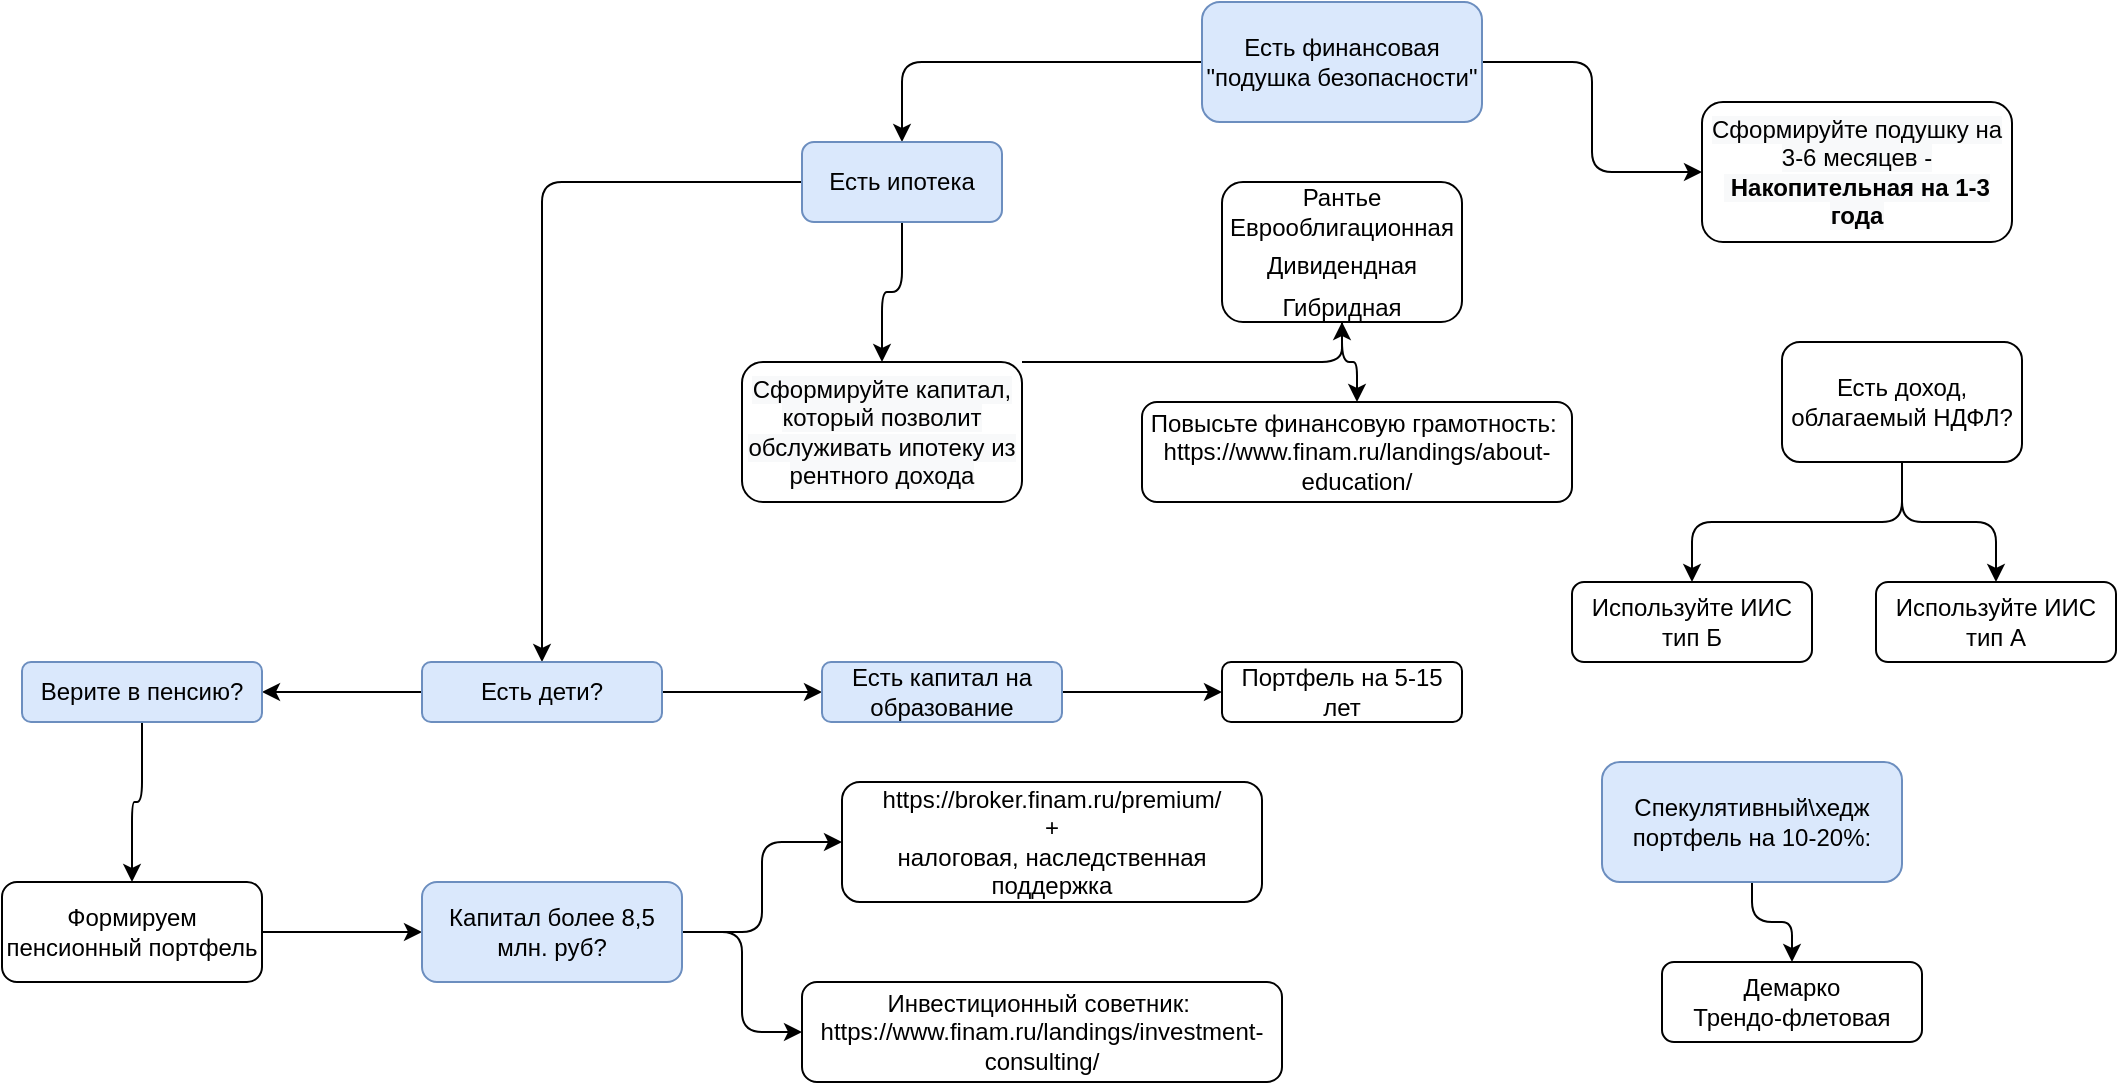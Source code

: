 <mxfile version="14.2.9" type="github">
  <diagram id="C5RBs43oDa-KdzZeNtuy" name="Page-1">
    <mxGraphModel dx="2249" dy="715" grid="1" gridSize="10" guides="1" tooltips="1" connect="1" arrows="1" fold="1" page="1" pageScale="1" pageWidth="827" pageHeight="1169" math="0" shadow="0">
      <root>
        <mxCell id="WIyWlLk6GJQsqaUBKTNV-0" />
        <mxCell id="WIyWlLk6GJQsqaUBKTNV-1" parent="WIyWlLk6GJQsqaUBKTNV-0" />
        <mxCell id="j4OwykT1YIiqYT3F0PSi-14" value="" style="edgeStyle=orthogonalEdgeStyle;curved=0;rounded=1;sketch=0;orthogonalLoop=1;jettySize=auto;html=1;" edge="1" parent="WIyWlLk6GJQsqaUBKTNV-1" source="WIyWlLk6GJQsqaUBKTNV-3" target="j4OwykT1YIiqYT3F0PSi-13">
          <mxGeometry relative="1" as="geometry" />
        </mxCell>
        <mxCell id="j4OwykT1YIiqYT3F0PSi-21" value="" style="edgeStyle=orthogonalEdgeStyle;curved=0;rounded=1;sketch=0;orthogonalLoop=1;jettySize=auto;html=1;" edge="1" parent="WIyWlLk6GJQsqaUBKTNV-1" source="WIyWlLk6GJQsqaUBKTNV-3" target="j4OwykT1YIiqYT3F0PSi-20">
          <mxGeometry relative="1" as="geometry" />
        </mxCell>
        <mxCell id="WIyWlLk6GJQsqaUBKTNV-3" value="&lt;font style=&quot;font-size: 12px&quot;&gt;Есть финансовая &quot;подушка безопасности&quot;&lt;/font&gt;" style="rounded=1;whiteSpace=wrap;html=1;fontSize=12;glass=0;strokeWidth=1;shadow=0;fillColor=#dae8fc;strokeColor=#6c8ebf;" parent="WIyWlLk6GJQsqaUBKTNV-1" vertex="1">
          <mxGeometry x="370" y="10" width="140" height="60" as="geometry" />
        </mxCell>
        <mxCell id="j4OwykT1YIiqYT3F0PSi-12" value="" style="edgeStyle=orthogonalEdgeStyle;curved=0;rounded=1;sketch=0;orthogonalLoop=1;jettySize=auto;html=1;" edge="1" parent="WIyWlLk6GJQsqaUBKTNV-1" source="j4OwykT1YIiqYT3F0PSi-10" target="j4OwykT1YIiqYT3F0PSi-11">
          <mxGeometry relative="1" as="geometry" />
        </mxCell>
        <mxCell id="j4OwykT1YIiqYT3F0PSi-18" value="" style="edgeStyle=orthogonalEdgeStyle;curved=0;rounded=1;sketch=0;orthogonalLoop=1;jettySize=auto;html=1;" edge="1" parent="WIyWlLk6GJQsqaUBKTNV-1" source="j4OwykT1YIiqYT3F0PSi-10" target="j4OwykT1YIiqYT3F0PSi-17">
          <mxGeometry relative="1" as="geometry" />
        </mxCell>
        <mxCell id="j4OwykT1YIiqYT3F0PSi-10" value="&lt;font style=&quot;font-size: 12px&quot;&gt;Есть доход, облагаемый НДФЛ?&lt;/font&gt;" style="rounded=1;whiteSpace=wrap;html=1;fontSize=12;glass=0;strokeWidth=1;shadow=0;" vertex="1" parent="WIyWlLk6GJQsqaUBKTNV-1">
          <mxGeometry x="660" y="180" width="120" height="60" as="geometry" />
        </mxCell>
        <mxCell id="j4OwykT1YIiqYT3F0PSi-11" value="&lt;font style=&quot;font-size: 12px&quot;&gt;Используйте ИИС тип А&lt;/font&gt;" style="rounded=1;whiteSpace=wrap;html=1;fontSize=12;glass=0;strokeWidth=1;shadow=0;" vertex="1" parent="WIyWlLk6GJQsqaUBKTNV-1">
          <mxGeometry x="707" y="300" width="120" height="40" as="geometry" />
        </mxCell>
        <mxCell id="j4OwykT1YIiqYT3F0PSi-13" value="&lt;font style=&quot;font-size: 12px&quot;&gt;&lt;span style=&quot;color: rgb(0 , 0 , 0) ; font-family: &amp;#34;helvetica&amp;#34; ; font-style: normal ; font-weight: 400 ; letter-spacing: normal ; text-align: center ; text-indent: 0px ; text-transform: none ; word-spacing: 0px ; background-color: rgb(248 , 249 , 250) ; display: inline ; float: none&quot;&gt;Сформируйте подушку на 3-6 месяцев -&lt;span&gt;&amp;nbsp;&lt;/span&gt;&lt;/span&gt;&lt;b style=&quot;color: rgb(0 , 0 , 0) ; font-family: &amp;#34;helvetica&amp;#34; ; font-style: normal ; letter-spacing: normal ; text-align: center ; text-indent: 0px ; text-transform: none ; word-spacing: 0px ; background-color: rgb(248 , 249 , 250)&quot;&gt;Накопительная на 1-3 года&lt;/b&gt;&lt;br&gt;&lt;/font&gt;" style="whiteSpace=wrap;html=1;rounded=1;shadow=0;strokeWidth=1;glass=0;" vertex="1" parent="WIyWlLk6GJQsqaUBKTNV-1">
          <mxGeometry x="620" y="60" width="155" height="70" as="geometry" />
        </mxCell>
        <mxCell id="j4OwykT1YIiqYT3F0PSi-17" value="&lt;font style=&quot;font-size: 12px&quot;&gt;Используйте ИИС тип Б&lt;/font&gt;" style="rounded=1;whiteSpace=wrap;html=1;fontSize=12;glass=0;strokeWidth=1;shadow=0;" vertex="1" parent="WIyWlLk6GJQsqaUBKTNV-1">
          <mxGeometry x="555" y="300" width="120" height="40" as="geometry" />
        </mxCell>
        <mxCell id="j4OwykT1YIiqYT3F0PSi-19" value="&lt;span style=&quot;font-size: 26px&quot;&gt;&lt;br&gt;&lt;/span&gt;" style="edgeLabel;html=1;align=center;verticalAlign=middle;resizable=0;points=[];" vertex="1" connectable="0" parent="WIyWlLk6GJQsqaUBKTNV-1">
          <mxGeometry x="270" y="30" as="geometry">
            <mxPoint x="38" y="166" as="offset" />
          </mxGeometry>
        </mxCell>
        <mxCell id="j4OwykT1YIiqYT3F0PSi-33" value="" style="edgeStyle=orthogonalEdgeStyle;curved=0;rounded=1;sketch=0;orthogonalLoop=1;jettySize=auto;html=1;" edge="1" parent="WIyWlLk6GJQsqaUBKTNV-1" source="j4OwykT1YIiqYT3F0PSi-20" target="j4OwykT1YIiqYT3F0PSi-32">
          <mxGeometry relative="1" as="geometry" />
        </mxCell>
        <mxCell id="j4OwykT1YIiqYT3F0PSi-40" value="" style="edgeStyle=orthogonalEdgeStyle;curved=0;rounded=1;sketch=0;orthogonalLoop=1;jettySize=auto;html=1;" edge="1" parent="WIyWlLk6GJQsqaUBKTNV-1" source="j4OwykT1YIiqYT3F0PSi-20" target="j4OwykT1YIiqYT3F0PSi-39">
          <mxGeometry relative="1" as="geometry" />
        </mxCell>
        <mxCell id="j4OwykT1YIiqYT3F0PSi-20" value="&lt;font style=&quot;font-size: 12px&quot;&gt;Есть ипотека&lt;/font&gt;" style="rounded=1;whiteSpace=wrap;html=1;fontSize=12;glass=0;strokeWidth=1;shadow=0;fillColor=#dae8fc;strokeColor=#6c8ebf;" vertex="1" parent="WIyWlLk6GJQsqaUBKTNV-1">
          <mxGeometry x="170" y="80" width="100" height="40" as="geometry" />
        </mxCell>
        <mxCell id="j4OwykT1YIiqYT3F0PSi-28" value="Повысьте финансовую грамотность:&amp;nbsp;&lt;br&gt;https://www.finam.ru/landings/about-education/" style="whiteSpace=wrap;html=1;rounded=1;shadow=0;strokeWidth=1;glass=0;" vertex="1" parent="WIyWlLk6GJQsqaUBKTNV-1">
          <mxGeometry x="340" y="210" width="215" height="50" as="geometry" />
        </mxCell>
        <mxCell id="j4OwykT1YIiqYT3F0PSi-35" value="" style="edgeStyle=orthogonalEdgeStyle;curved=0;rounded=1;sketch=0;orthogonalLoop=1;jettySize=auto;html=1;" edge="1" parent="WIyWlLk6GJQsqaUBKTNV-1" source="j4OwykT1YIiqYT3F0PSi-30" target="j4OwykT1YIiqYT3F0PSi-28">
          <mxGeometry relative="1" as="geometry" />
        </mxCell>
        <mxCell id="j4OwykT1YIiqYT3F0PSi-30" value="&lt;font&gt;Рантье&lt;br&gt;Еврооблигационная&lt;br&gt;&lt;/font&gt;&lt;h2 class=&quot;b-main-title float_left&quot; style=&quot;outline: none ; margin: 0px ; padding: 0px 0px 4px ; font-weight: normal ; font-stretch: normal ; line-height: 1.2 ; font-family: &amp;#34;arial&amp;#34; , sans-serif ; background-color: rgb(255 , 255 , 255)&quot;&gt;&lt;span style=&quot;font-size: 12px&quot;&gt;Дивидендная&lt;/span&gt;&lt;/h2&gt;&lt;div&gt;Гибридная&lt;/div&gt;" style="whiteSpace=wrap;html=1;rounded=1;shadow=0;strokeWidth=1;glass=0;" vertex="1" parent="WIyWlLk6GJQsqaUBKTNV-1">
          <mxGeometry x="380" y="100" width="120" height="70" as="geometry" />
        </mxCell>
        <mxCell id="j4OwykT1YIiqYT3F0PSi-34" value="" style="edgeStyle=orthogonalEdgeStyle;curved=0;rounded=1;sketch=0;orthogonalLoop=1;jettySize=auto;html=1;" edge="1" parent="WIyWlLk6GJQsqaUBKTNV-1" source="j4OwykT1YIiqYT3F0PSi-32" target="j4OwykT1YIiqYT3F0PSi-30">
          <mxGeometry relative="1" as="geometry">
            <Array as="points">
              <mxPoint x="440" y="190" />
            </Array>
          </mxGeometry>
        </mxCell>
        <mxCell id="j4OwykT1YIiqYT3F0PSi-32" value="&#xa;&#xa;&lt;span style=&quot;color: rgb(0, 0, 0); font-family: helvetica; font-size: 12px; font-style: normal; font-weight: 400; letter-spacing: normal; text-align: center; text-indent: 0px; text-transform: none; word-spacing: 0px; background-color: rgb(248, 249, 250); display: inline; float: none;&quot;&gt;Сформируйте капитал, который позволит обслуживать ипотеку из рентного дохода&lt;/span&gt;&#xa;&#xa;" style="whiteSpace=wrap;html=1;rounded=1;shadow=0;strokeWidth=1;glass=0;" vertex="1" parent="WIyWlLk6GJQsqaUBKTNV-1">
          <mxGeometry x="140" y="190" width="140" height="70" as="geometry" />
        </mxCell>
        <mxCell id="j4OwykT1YIiqYT3F0PSi-42" value="" style="edgeStyle=orthogonalEdgeStyle;curved=0;rounded=1;sketch=0;orthogonalLoop=1;jettySize=auto;html=1;" edge="1" parent="WIyWlLk6GJQsqaUBKTNV-1" source="j4OwykT1YIiqYT3F0PSi-39" target="j4OwykT1YIiqYT3F0PSi-41">
          <mxGeometry relative="1" as="geometry" />
        </mxCell>
        <mxCell id="j4OwykT1YIiqYT3F0PSi-44" value="" style="edgeStyle=orthogonalEdgeStyle;curved=0;rounded=1;sketch=0;orthogonalLoop=1;jettySize=auto;html=1;" edge="1" parent="WIyWlLk6GJQsqaUBKTNV-1" source="j4OwykT1YIiqYT3F0PSi-39" target="j4OwykT1YIiqYT3F0PSi-43">
          <mxGeometry relative="1" as="geometry" />
        </mxCell>
        <mxCell id="j4OwykT1YIiqYT3F0PSi-39" value="Есть дети?" style="rounded=1;whiteSpace=wrap;html=1;fontSize=12;glass=0;strokeWidth=1;shadow=0;fillColor=#dae8fc;strokeColor=#6c8ebf;" vertex="1" parent="WIyWlLk6GJQsqaUBKTNV-1">
          <mxGeometry x="-20" y="340" width="120" height="30" as="geometry" />
        </mxCell>
        <mxCell id="j4OwykT1YIiqYT3F0PSi-46" value="" style="edgeStyle=orthogonalEdgeStyle;curved=0;rounded=1;sketch=0;orthogonalLoop=1;jettySize=auto;html=1;" edge="1" parent="WIyWlLk6GJQsqaUBKTNV-1" source="j4OwykT1YIiqYT3F0PSi-41" target="j4OwykT1YIiqYT3F0PSi-45">
          <mxGeometry relative="1" as="geometry" />
        </mxCell>
        <mxCell id="j4OwykT1YIiqYT3F0PSi-41" value="Есть капитал на образование" style="rounded=1;whiteSpace=wrap;html=1;fontSize=12;glass=0;strokeWidth=1;shadow=0;fillColor=#dae8fc;strokeColor=#6c8ebf;" vertex="1" parent="WIyWlLk6GJQsqaUBKTNV-1">
          <mxGeometry x="180" y="340" width="120" height="30" as="geometry" />
        </mxCell>
        <mxCell id="j4OwykT1YIiqYT3F0PSi-50" value="" style="edgeStyle=orthogonalEdgeStyle;curved=0;rounded=1;sketch=0;orthogonalLoop=1;jettySize=auto;html=1;" edge="1" parent="WIyWlLk6GJQsqaUBKTNV-1" source="j4OwykT1YIiqYT3F0PSi-43" target="j4OwykT1YIiqYT3F0PSi-49">
          <mxGeometry relative="1" as="geometry" />
        </mxCell>
        <mxCell id="j4OwykT1YIiqYT3F0PSi-43" value="Верите в пенсию?" style="rounded=1;whiteSpace=wrap;html=1;fontSize=12;glass=0;strokeWidth=1;shadow=0;fillColor=#dae8fc;strokeColor=#6c8ebf;" vertex="1" parent="WIyWlLk6GJQsqaUBKTNV-1">
          <mxGeometry x="-220" y="340" width="120" height="30" as="geometry" />
        </mxCell>
        <mxCell id="j4OwykT1YIiqYT3F0PSi-45" value="Портфель на 5-15 лет" style="rounded=1;whiteSpace=wrap;html=1;fontSize=12;glass=0;strokeWidth=1;shadow=0;" vertex="1" parent="WIyWlLk6GJQsqaUBKTNV-1">
          <mxGeometry x="380" y="340" width="120" height="30" as="geometry" />
        </mxCell>
        <mxCell id="j4OwykT1YIiqYT3F0PSi-52" value="" style="edgeStyle=orthogonalEdgeStyle;curved=0;rounded=1;sketch=0;orthogonalLoop=1;jettySize=auto;html=1;" edge="1" parent="WIyWlLk6GJQsqaUBKTNV-1" source="j4OwykT1YIiqYT3F0PSi-49" target="j4OwykT1YIiqYT3F0PSi-51">
          <mxGeometry relative="1" as="geometry" />
        </mxCell>
        <mxCell id="j4OwykT1YIiqYT3F0PSi-49" value="Формируем пенсионный портфель" style="rounded=1;whiteSpace=wrap;html=1;fontSize=12;glass=0;strokeWidth=1;shadow=0;" vertex="1" parent="WIyWlLk6GJQsqaUBKTNV-1">
          <mxGeometry x="-230" y="450" width="130" height="50" as="geometry" />
        </mxCell>
        <mxCell id="j4OwykT1YIiqYT3F0PSi-54" value="" style="edgeStyle=orthogonalEdgeStyle;curved=0;rounded=1;sketch=0;orthogonalLoop=1;jettySize=auto;html=1;" edge="1" parent="WIyWlLk6GJQsqaUBKTNV-1" source="j4OwykT1YIiqYT3F0PSi-51" target="j4OwykT1YIiqYT3F0PSi-53">
          <mxGeometry relative="1" as="geometry" />
        </mxCell>
        <mxCell id="j4OwykT1YIiqYT3F0PSi-60" value="" style="edgeStyle=orthogonalEdgeStyle;curved=0;rounded=1;sketch=0;orthogonalLoop=1;jettySize=auto;html=1;" edge="1" parent="WIyWlLk6GJQsqaUBKTNV-1" source="j4OwykT1YIiqYT3F0PSi-51" target="j4OwykT1YIiqYT3F0PSi-59">
          <mxGeometry relative="1" as="geometry" />
        </mxCell>
        <mxCell id="j4OwykT1YIiqYT3F0PSi-51" value="Капитал более 8,5 млн. руб?" style="rounded=1;whiteSpace=wrap;html=1;fontSize=12;glass=0;strokeWidth=1;shadow=0;fillColor=#dae8fc;strokeColor=#6c8ebf;" vertex="1" parent="WIyWlLk6GJQsqaUBKTNV-1">
          <mxGeometry x="-20" y="450" width="130" height="50" as="geometry" />
        </mxCell>
        <mxCell id="j4OwykT1YIiqYT3F0PSi-53" value="https://broker.finam.ru/premium/&lt;br&gt;+&lt;br&gt;налоговая, наследственная поддержка" style="rounded=1;whiteSpace=wrap;html=1;fontSize=12;glass=0;strokeWidth=1;shadow=0;" vertex="1" parent="WIyWlLk6GJQsqaUBKTNV-1">
          <mxGeometry x="190" y="400" width="210" height="60" as="geometry" />
        </mxCell>
        <mxCell id="j4OwykT1YIiqYT3F0PSi-59" value="Инвестиционный советник:&amp;nbsp;&lt;br&gt;https://www.finam.ru/landings/investment-consulting/" style="rounded=1;whiteSpace=wrap;html=1;fontSize=12;glass=0;strokeWidth=1;shadow=0;" vertex="1" parent="WIyWlLk6GJQsqaUBKTNV-1">
          <mxGeometry x="170" y="500" width="240" height="50" as="geometry" />
        </mxCell>
        <mxCell id="j4OwykT1YIiqYT3F0PSi-63" value="" style="edgeStyle=orthogonalEdgeStyle;curved=0;rounded=1;sketch=0;orthogonalLoop=1;jettySize=auto;html=1;" edge="1" parent="WIyWlLk6GJQsqaUBKTNV-1" source="j4OwykT1YIiqYT3F0PSi-61" target="j4OwykT1YIiqYT3F0PSi-62">
          <mxGeometry relative="1" as="geometry" />
        </mxCell>
        <mxCell id="j4OwykT1YIiqYT3F0PSi-61" value="Спекулятивный\хедж портфель на 10-20%:" style="rounded=1;whiteSpace=wrap;html=1;fontSize=12;glass=0;strokeWidth=1;shadow=0;fillColor=#dae8fc;strokeColor=#6c8ebf;" vertex="1" parent="WIyWlLk6GJQsqaUBKTNV-1">
          <mxGeometry x="570" y="390" width="150" height="60" as="geometry" />
        </mxCell>
        <mxCell id="j4OwykT1YIiqYT3F0PSi-62" value="Демарко&lt;br&gt;Трендо-флетовая" style="rounded=1;whiteSpace=wrap;html=1;fontSize=12;glass=0;strokeWidth=1;shadow=0;" vertex="1" parent="WIyWlLk6GJQsqaUBKTNV-1">
          <mxGeometry x="600" y="490" width="130" height="40" as="geometry" />
        </mxCell>
      </root>
    </mxGraphModel>
  </diagram>
</mxfile>
